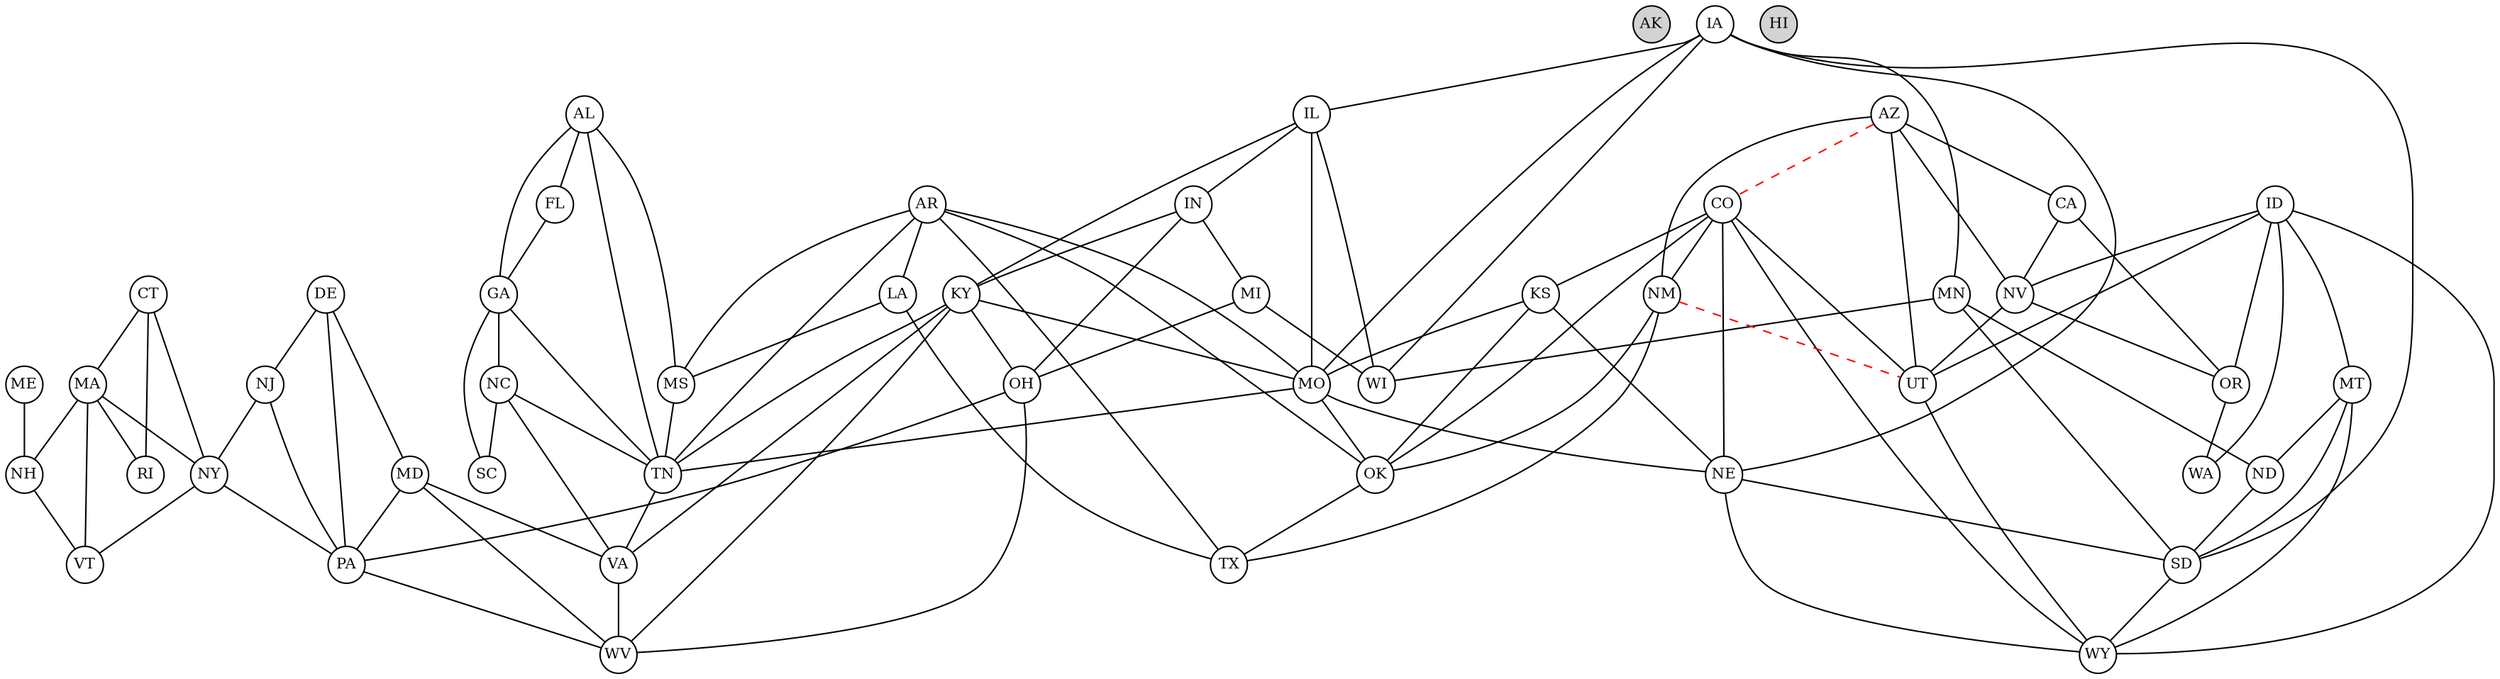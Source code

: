 strict graph States {
    node [fixedsize=true fontsize=10 height=0.35 width=0.35]
    overlap=false
    penwidth=7

    AK [pos="0.0,50.0" style=filled fillcolor=lightgray]
    AL [pos="350.0,50.0"]
    AR [pos="250.0,100.0"]
    AZ [pos="100.0,100.0"]
    CA [pos="0.0,150.0"]
    CO [pos="150.0,150.0"]
    CT [pos="500.0,250.0"]
    DE [pos="550.0,200.0"]
    FL [pos="450.0,0.0"]
    GA [pos="400.0,50.0"]
    HI [pos="100.0,50.0" style=filled fillcolor=lightgray]
    IA [pos="250.0,200.0"]
    ID [pos="50.0,200.0"]
    IL [pos="300.0,200.0"]
    IN [pos="350.0,200.0"]
    KS [pos="200.0,150.0"]
    KY [pos="350.0,150.0"]
    LA [pos="250.0,50.0"]
    MA [pos="550.0,300.0"]
    MD [pos="500.0,200.0"]
    ME [pos="550.0,350.0"]
    MI [pos="350.0,300.0"]
    MN [pos="250.0,300.0"]
    MO [pos="250.0,150.0"]
    MS [pos="300.0,50.0"]
    MT [pos="100.0,250.0"]
    NC [pos="500.0,100.0"]
    ND [pos="200.0,300.0"]
    NE [pos="200.0,200.0"]
    NH [pos="500.0,350.0"]
    NJ [pos="450.0,250.0"]
    NM [pos="150.0,100.0"]
    NV [pos="50.0,150.0"]
    NY [pos="450.0,300.0"]
    OH [pos="400.0,200.0"]
    OK [pos="200.0,100.0"]
    OR [pos="0.0,200.0"]
    PA [pos="400.0,250.0"]
    RI [pos="550.0,250.0"]
    SC [pos="450.0,50.0"]
    SD [pos="200.0,250.0"]
    TN [pos="350.0,100.0"]
    TX [pos="200.0,50.0"]
    UT [pos="100.0,150.0"]
    VA [pos="500.0,150.0"]
    VT [pos="450.0,350.0"]
    WA [pos="0.0,250.0"]
    WI [pos="300.0,300.0"]
    WV [pos="450.0,200.0"]
    WY [pos="150.0,200.0"]

    AL -- FL
    AL -- GA
    AL -- MS
    AL -- TN
    AR -- LA
    AR -- MO
    AR -- MS
    AR -- OK
    AR -- TN
    AR -- TX
    AZ -- CA
    AZ -- NM
    AZ -- NV
    AZ -- UT
    CA -- NV
    CA -- OR
    CO -- KS
    CO -- NE
    CO -- NM
    CO -- OK
    CO -- UT
    CO -- WY
    CT -- MA
    CT -- NY
    CT -- RI
    DE -- MD
    DE -- NJ
    DE -- PA
    FL -- GA
    GA -- NC
    GA -- SC
    GA -- TN
    IA -- IL
    IA -- MN
    IA -- MO
    IA -- NE
    IA -- SD
    IA -- WI
    ID -- MT
    ID -- NV
    ID -- OR
    ID -- UT
    ID -- WA
    ID -- WY
    IL -- IN
    IL -- KY
    IL -- MO
    IL -- WI
    IN -- KY
    IN -- MI
    IN -- OH
    KS -- MO
    KS -- NE
    KS -- OK
    KY -- MO
    KY -- OH
    KY -- TN
    KY -- VA
    KY -- WV
    LA -- MS
    LA -- TX
    MA -- NH
    MA -- NY
    MA -- RI
    MA -- VT
    MD -- PA
    MD -- VA
    MD -- WV
    ME -- NH
    MI -- OH
    MI -- WI
    MN -- ND
    MN -- SD
    MN -- WI
    MO -- NE
    MO -- OK
    MO -- TN
    MS -- TN
    MT -- ND
    MT -- SD
    MT -- WY
    NC -- SC
    NC -- TN
    NC -- VA
    ND -- SD
    NE -- SD
    NE -- WY
    NH -- VT
    NJ -- NY
    NJ -- PA
    NM -- OK
    NM -- TX
    NV -- OR
    NV -- UT
    NY -- PA
    NY -- VT
    OH -- PA
    OH -- WV
    OK -- TX
    OR -- WA
    PA -- WV
    SD -- WY
    TN -- VA
    UT -- WY
    VA -- WV


    AZ -- CO [color=red style=dashed]
    NM -- UT [color=red style=dashed]
}
